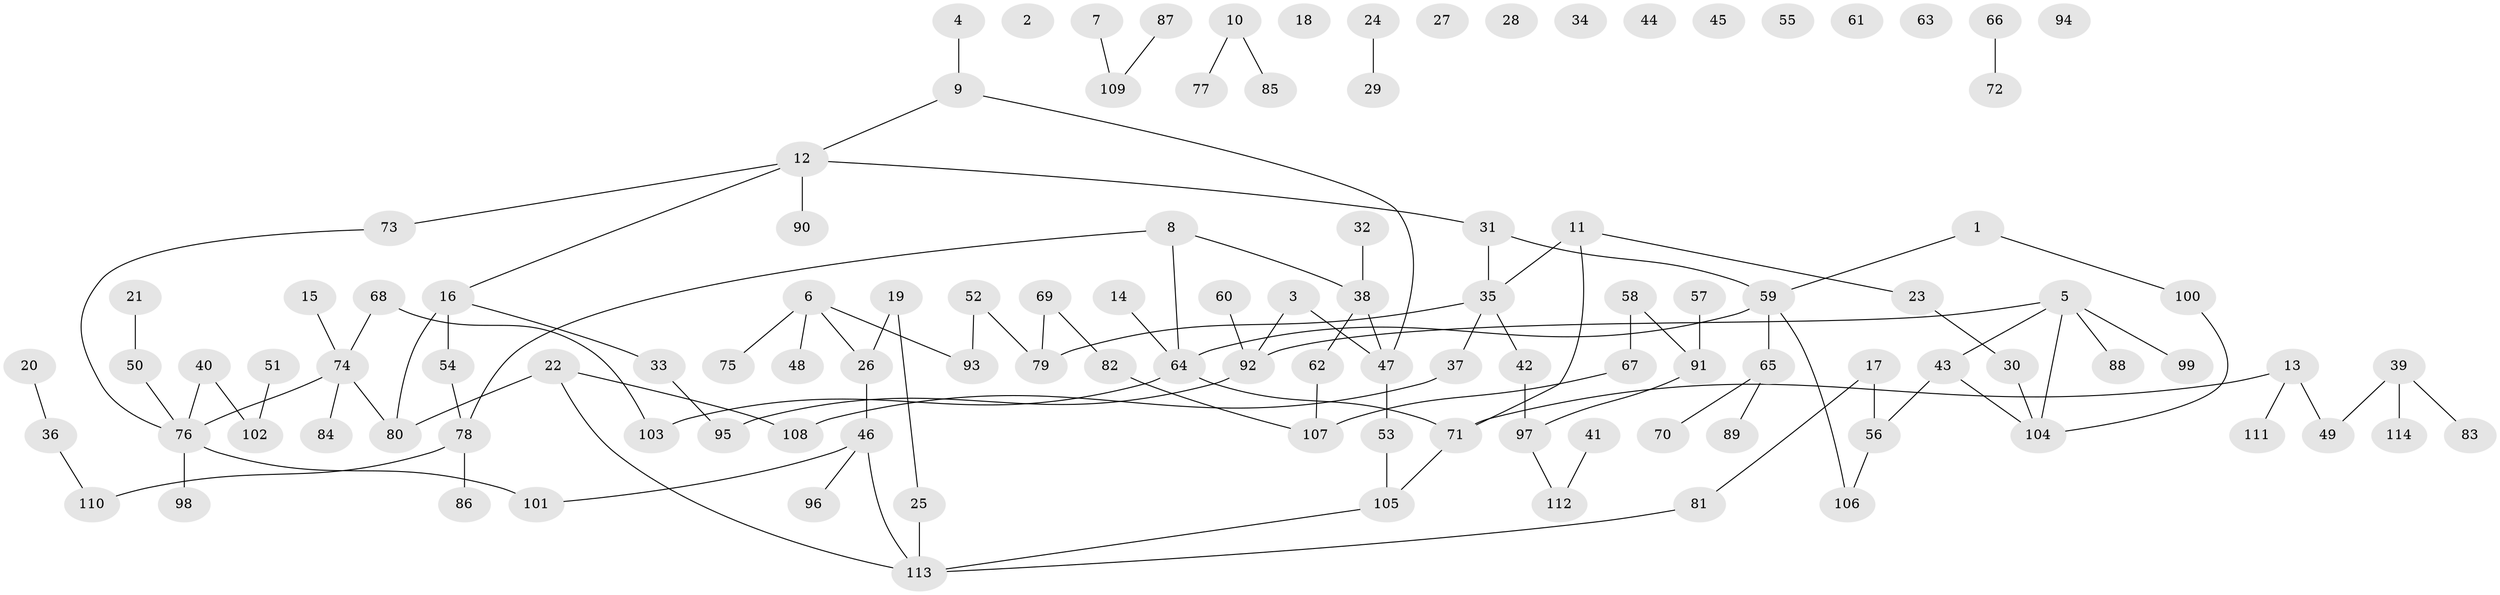 // coarse degree distribution, {2: 0.19753086419753085, 0: 0.16049382716049382, 1: 0.30864197530864196, 5: 0.07407407407407407, 4: 0.08641975308641975, 6: 0.037037037037037035, 3: 0.13580246913580246}
// Generated by graph-tools (version 1.1) at 2025/41/03/06/25 10:41:19]
// undirected, 114 vertices, 117 edges
graph export_dot {
graph [start="1"]
  node [color=gray90,style=filled];
  1;
  2;
  3;
  4;
  5;
  6;
  7;
  8;
  9;
  10;
  11;
  12;
  13;
  14;
  15;
  16;
  17;
  18;
  19;
  20;
  21;
  22;
  23;
  24;
  25;
  26;
  27;
  28;
  29;
  30;
  31;
  32;
  33;
  34;
  35;
  36;
  37;
  38;
  39;
  40;
  41;
  42;
  43;
  44;
  45;
  46;
  47;
  48;
  49;
  50;
  51;
  52;
  53;
  54;
  55;
  56;
  57;
  58;
  59;
  60;
  61;
  62;
  63;
  64;
  65;
  66;
  67;
  68;
  69;
  70;
  71;
  72;
  73;
  74;
  75;
  76;
  77;
  78;
  79;
  80;
  81;
  82;
  83;
  84;
  85;
  86;
  87;
  88;
  89;
  90;
  91;
  92;
  93;
  94;
  95;
  96;
  97;
  98;
  99;
  100;
  101;
  102;
  103;
  104;
  105;
  106;
  107;
  108;
  109;
  110;
  111;
  112;
  113;
  114;
  1 -- 59;
  1 -- 100;
  3 -- 47;
  3 -- 92;
  4 -- 9;
  5 -- 43;
  5 -- 88;
  5 -- 92;
  5 -- 99;
  5 -- 104;
  6 -- 26;
  6 -- 48;
  6 -- 75;
  6 -- 93;
  7 -- 109;
  8 -- 38;
  8 -- 64;
  8 -- 78;
  9 -- 12;
  9 -- 47;
  10 -- 77;
  10 -- 85;
  11 -- 23;
  11 -- 35;
  11 -- 71;
  12 -- 16;
  12 -- 31;
  12 -- 73;
  12 -- 90;
  13 -- 49;
  13 -- 71;
  13 -- 111;
  14 -- 64;
  15 -- 74;
  16 -- 33;
  16 -- 54;
  16 -- 80;
  17 -- 56;
  17 -- 81;
  19 -- 25;
  19 -- 26;
  20 -- 36;
  21 -- 50;
  22 -- 80;
  22 -- 108;
  22 -- 113;
  23 -- 30;
  24 -- 29;
  25 -- 113;
  26 -- 46;
  30 -- 104;
  31 -- 35;
  31 -- 59;
  32 -- 38;
  33 -- 95;
  35 -- 37;
  35 -- 42;
  35 -- 79;
  36 -- 110;
  37 -- 108;
  38 -- 47;
  38 -- 62;
  39 -- 49;
  39 -- 83;
  39 -- 114;
  40 -- 76;
  40 -- 102;
  41 -- 112;
  42 -- 97;
  43 -- 56;
  43 -- 104;
  46 -- 96;
  46 -- 101;
  46 -- 113;
  47 -- 53;
  50 -- 76;
  51 -- 102;
  52 -- 79;
  52 -- 93;
  53 -- 105;
  54 -- 78;
  56 -- 106;
  57 -- 91;
  58 -- 67;
  58 -- 91;
  59 -- 64;
  59 -- 65;
  59 -- 106;
  60 -- 92;
  62 -- 107;
  64 -- 71;
  64 -- 103;
  65 -- 70;
  65 -- 89;
  66 -- 72;
  67 -- 107;
  68 -- 74;
  68 -- 103;
  69 -- 79;
  69 -- 82;
  71 -- 105;
  73 -- 76;
  74 -- 76;
  74 -- 80;
  74 -- 84;
  76 -- 98;
  76 -- 101;
  78 -- 86;
  78 -- 110;
  81 -- 113;
  82 -- 107;
  87 -- 109;
  91 -- 97;
  92 -- 95;
  97 -- 112;
  100 -- 104;
  105 -- 113;
}
